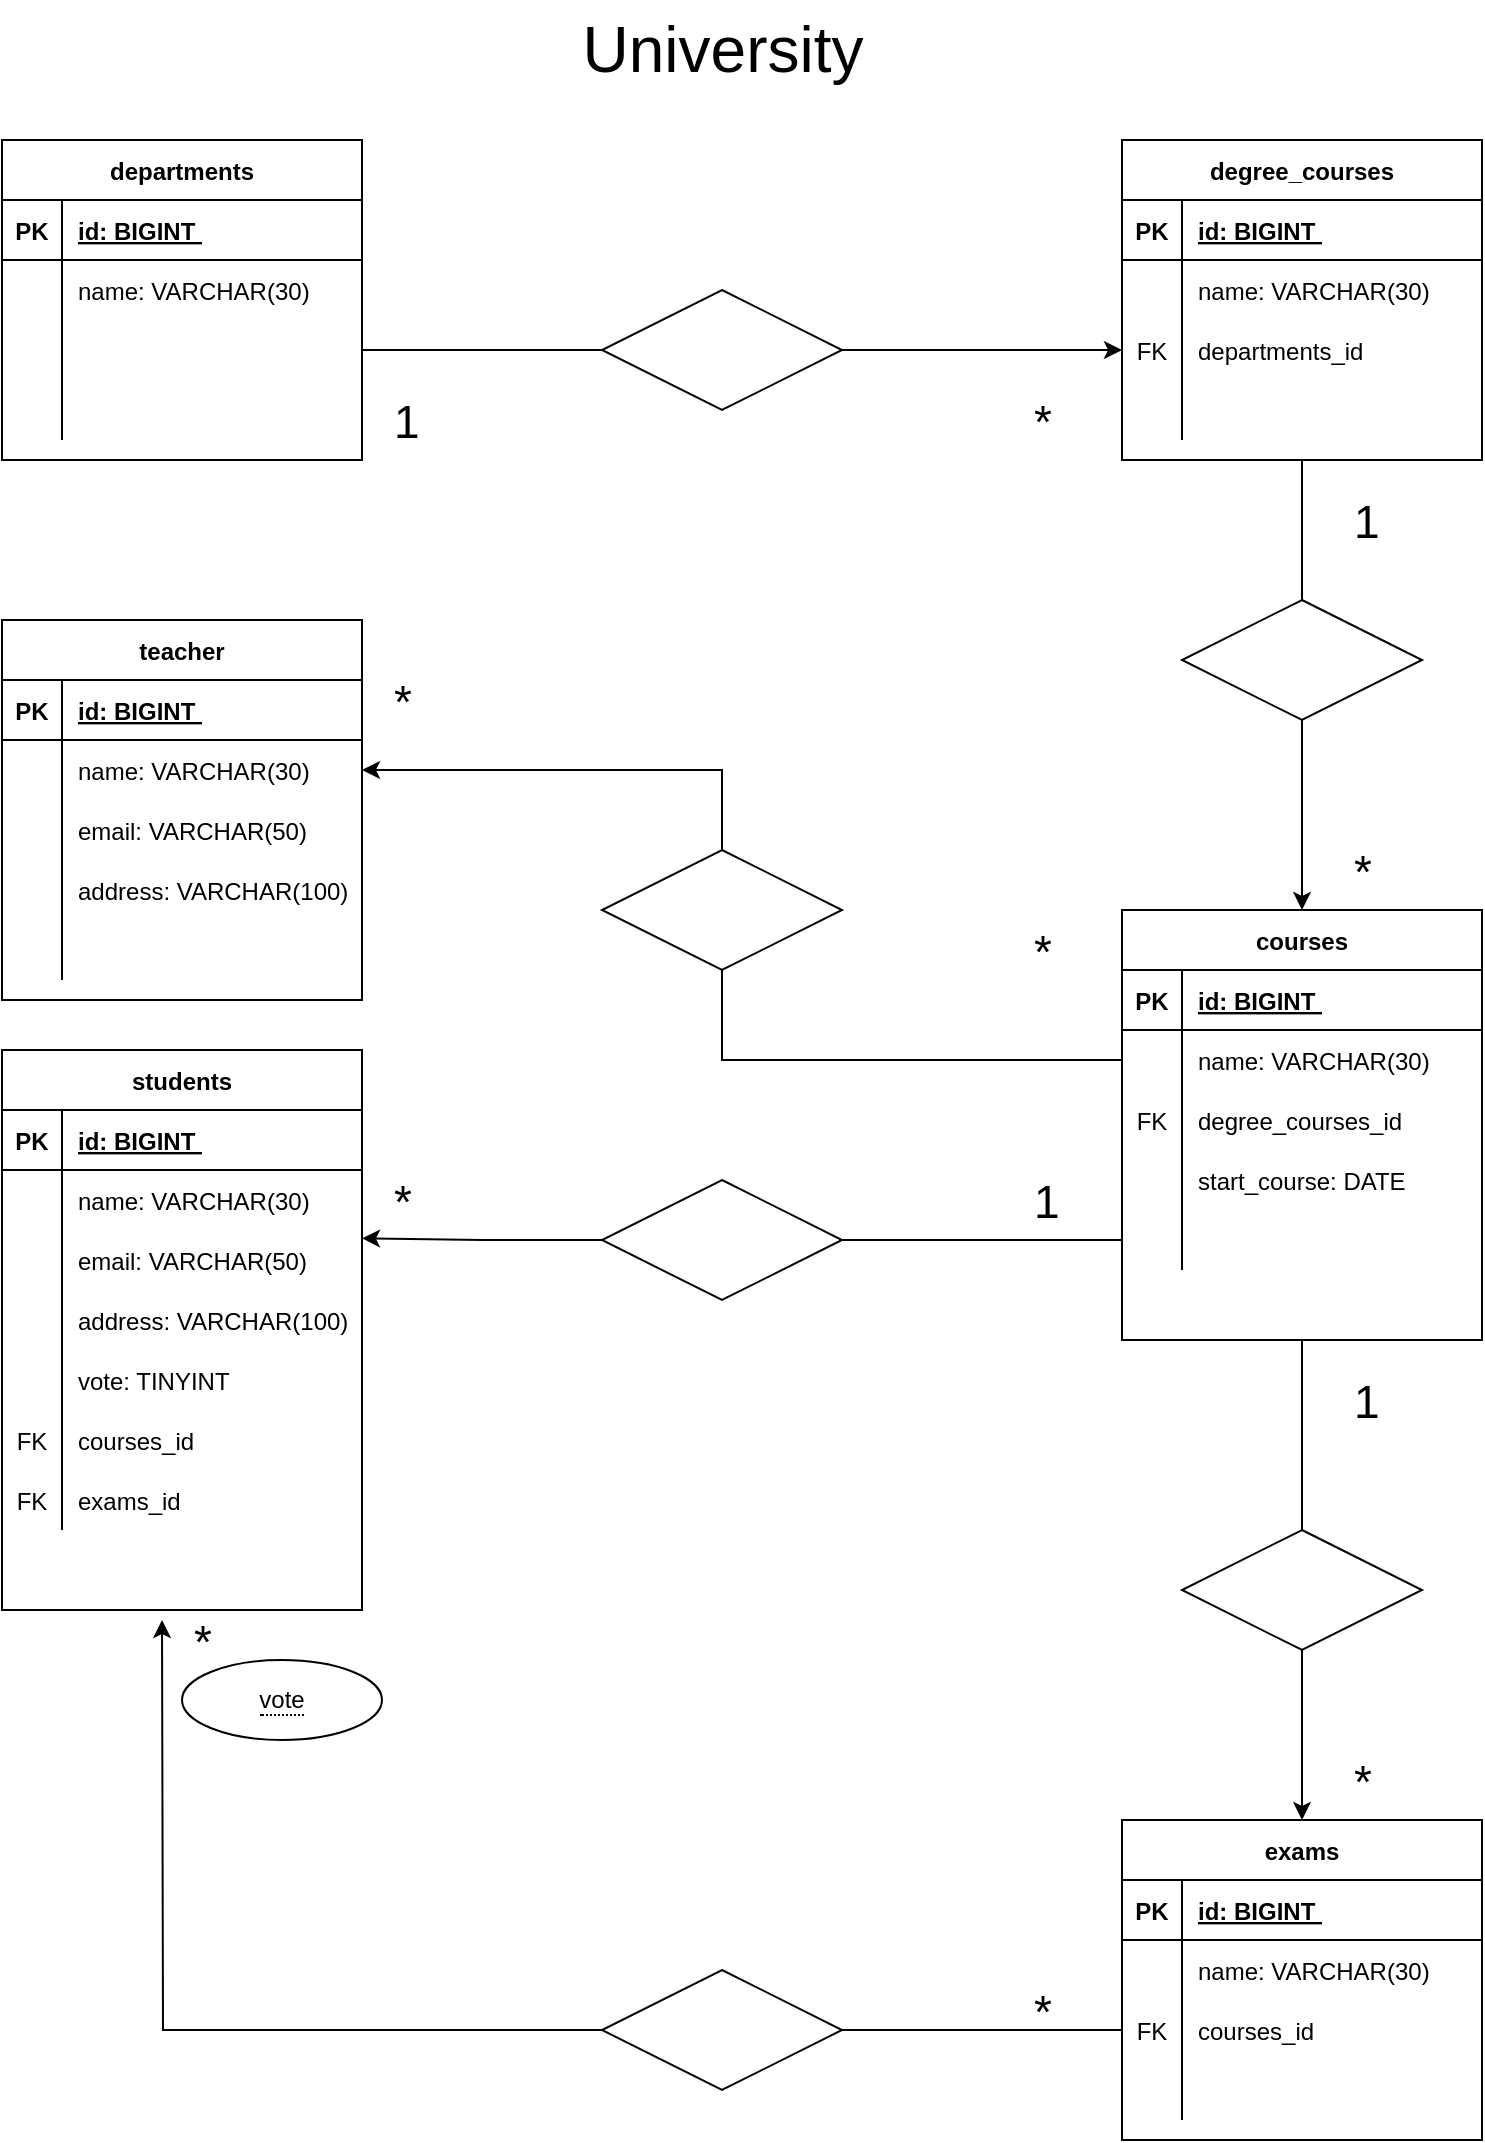 <mxfile version="20.2.2" type="device"><diagram id="1UYdMSB2_Bf4Ky9fOzl3" name="Pagina-1"><mxGraphModel dx="1038" dy="600" grid="1" gridSize="10" guides="1" tooltips="1" connect="1" arrows="1" fold="1" page="1" pageScale="1" pageWidth="827" pageHeight="1169" math="0" shadow="0"><root><mxCell id="0"/><mxCell id="1" parent="0"/><mxCell id="2QrapWm2eHCuouzo3zGt-1" value="departments" style="shape=table;startSize=30;container=1;collapsible=1;childLayout=tableLayout;fixedRows=1;rowLines=0;fontStyle=1;align=center;resizeLast=1;" vertex="1" parent="1"><mxGeometry x="44" y="100" width="180" height="160" as="geometry"/></mxCell><mxCell id="2QrapWm2eHCuouzo3zGt-2" value="" style="shape=tableRow;horizontal=0;startSize=0;swimlaneHead=0;swimlaneBody=0;fillColor=none;collapsible=0;dropTarget=0;points=[[0,0.5],[1,0.5]];portConstraint=eastwest;top=0;left=0;right=0;bottom=1;" vertex="1" parent="2QrapWm2eHCuouzo3zGt-1"><mxGeometry y="30" width="180" height="30" as="geometry"/></mxCell><mxCell id="2QrapWm2eHCuouzo3zGt-3" value="PK" style="shape=partialRectangle;connectable=0;fillColor=none;top=0;left=0;bottom=0;right=0;fontStyle=1;overflow=hidden;" vertex="1" parent="2QrapWm2eHCuouzo3zGt-2"><mxGeometry width="30" height="30" as="geometry"><mxRectangle width="30" height="30" as="alternateBounds"/></mxGeometry></mxCell><mxCell id="2QrapWm2eHCuouzo3zGt-4" value="id: BIGINT " style="shape=partialRectangle;connectable=0;fillColor=none;top=0;left=0;bottom=0;right=0;align=left;spacingLeft=6;fontStyle=5;overflow=hidden;" vertex="1" parent="2QrapWm2eHCuouzo3zGt-2"><mxGeometry x="30" width="150" height="30" as="geometry"><mxRectangle width="150" height="30" as="alternateBounds"/></mxGeometry></mxCell><mxCell id="2QrapWm2eHCuouzo3zGt-5" value="" style="shape=tableRow;horizontal=0;startSize=0;swimlaneHead=0;swimlaneBody=0;fillColor=none;collapsible=0;dropTarget=0;points=[[0,0.5],[1,0.5]];portConstraint=eastwest;top=0;left=0;right=0;bottom=0;" vertex="1" parent="2QrapWm2eHCuouzo3zGt-1"><mxGeometry y="60" width="180" height="30" as="geometry"/></mxCell><mxCell id="2QrapWm2eHCuouzo3zGt-6" value="" style="shape=partialRectangle;connectable=0;fillColor=none;top=0;left=0;bottom=0;right=0;editable=1;overflow=hidden;" vertex="1" parent="2QrapWm2eHCuouzo3zGt-5"><mxGeometry width="30" height="30" as="geometry"><mxRectangle width="30" height="30" as="alternateBounds"/></mxGeometry></mxCell><mxCell id="2QrapWm2eHCuouzo3zGt-7" value="name: VARCHAR(30)" style="shape=partialRectangle;connectable=0;fillColor=none;top=0;left=0;bottom=0;right=0;align=left;spacingLeft=6;overflow=hidden;" vertex="1" parent="2QrapWm2eHCuouzo3zGt-5"><mxGeometry x="30" width="150" height="30" as="geometry"><mxRectangle width="150" height="30" as="alternateBounds"/></mxGeometry></mxCell><mxCell id="2QrapWm2eHCuouzo3zGt-8" value="" style="shape=tableRow;horizontal=0;startSize=0;swimlaneHead=0;swimlaneBody=0;fillColor=none;collapsible=0;dropTarget=0;points=[[0,0.5],[1,0.5]];portConstraint=eastwest;top=0;left=0;right=0;bottom=0;" vertex="1" parent="2QrapWm2eHCuouzo3zGt-1"><mxGeometry y="90" width="180" height="30" as="geometry"/></mxCell><mxCell id="2QrapWm2eHCuouzo3zGt-9" value="" style="shape=partialRectangle;connectable=0;fillColor=none;top=0;left=0;bottom=0;right=0;editable=1;overflow=hidden;" vertex="1" parent="2QrapWm2eHCuouzo3zGt-8"><mxGeometry width="30" height="30" as="geometry"><mxRectangle width="30" height="30" as="alternateBounds"/></mxGeometry></mxCell><mxCell id="2QrapWm2eHCuouzo3zGt-10" value="" style="shape=partialRectangle;connectable=0;fillColor=none;top=0;left=0;bottom=0;right=0;align=left;spacingLeft=6;overflow=hidden;" vertex="1" parent="2QrapWm2eHCuouzo3zGt-8"><mxGeometry x="30" width="150" height="30" as="geometry"><mxRectangle width="150" height="30" as="alternateBounds"/></mxGeometry></mxCell><mxCell id="2QrapWm2eHCuouzo3zGt-11" value="" style="shape=tableRow;horizontal=0;startSize=0;swimlaneHead=0;swimlaneBody=0;fillColor=none;collapsible=0;dropTarget=0;points=[[0,0.5],[1,0.5]];portConstraint=eastwest;top=0;left=0;right=0;bottom=0;" vertex="1" parent="2QrapWm2eHCuouzo3zGt-1"><mxGeometry y="120" width="180" height="30" as="geometry"/></mxCell><mxCell id="2QrapWm2eHCuouzo3zGt-12" value="" style="shape=partialRectangle;connectable=0;fillColor=none;top=0;left=0;bottom=0;right=0;editable=1;overflow=hidden;" vertex="1" parent="2QrapWm2eHCuouzo3zGt-11"><mxGeometry width="30" height="30" as="geometry"><mxRectangle width="30" height="30" as="alternateBounds"/></mxGeometry></mxCell><mxCell id="2QrapWm2eHCuouzo3zGt-13" value="" style="shape=partialRectangle;connectable=0;fillColor=none;top=0;left=0;bottom=0;right=0;align=left;spacingLeft=6;overflow=hidden;" vertex="1" parent="2QrapWm2eHCuouzo3zGt-11"><mxGeometry x="30" width="150" height="30" as="geometry"><mxRectangle width="150" height="30" as="alternateBounds"/></mxGeometry></mxCell><mxCell id="2QrapWm2eHCuouzo3zGt-14" style="edgeStyle=orthogonalEdgeStyle;rounded=0;orthogonalLoop=1;jettySize=auto;html=1;startArrow=none;" edge="1" parent="1" source="2QrapWm2eHCuouzo3zGt-15"><mxGeometry relative="1" as="geometry"><mxPoint x="464" y="205" as="targetPoint"/><Array as="points"><mxPoint x="364" y="205"/><mxPoint x="364" y="205"/></Array></mxGeometry></mxCell><mxCell id="2QrapWm2eHCuouzo3zGt-16" value="degree_courses" style="shape=table;startSize=30;container=1;collapsible=1;childLayout=tableLayout;fixedRows=1;rowLines=0;fontStyle=1;align=center;resizeLast=1;" vertex="1" parent="1"><mxGeometry x="604" y="100" width="180" height="160" as="geometry"/></mxCell><mxCell id="2QrapWm2eHCuouzo3zGt-17" value="" style="shape=tableRow;horizontal=0;startSize=0;swimlaneHead=0;swimlaneBody=0;fillColor=none;collapsible=0;dropTarget=0;points=[[0,0.5],[1,0.5]];portConstraint=eastwest;top=0;left=0;right=0;bottom=1;" vertex="1" parent="2QrapWm2eHCuouzo3zGt-16"><mxGeometry y="30" width="180" height="30" as="geometry"/></mxCell><mxCell id="2QrapWm2eHCuouzo3zGt-18" value="PK" style="shape=partialRectangle;connectable=0;fillColor=none;top=0;left=0;bottom=0;right=0;fontStyle=1;overflow=hidden;" vertex="1" parent="2QrapWm2eHCuouzo3zGt-17"><mxGeometry width="30" height="30" as="geometry"><mxRectangle width="30" height="30" as="alternateBounds"/></mxGeometry></mxCell><mxCell id="2QrapWm2eHCuouzo3zGt-19" value="id: BIGINT " style="shape=partialRectangle;connectable=0;fillColor=none;top=0;left=0;bottom=0;right=0;align=left;spacingLeft=6;fontStyle=5;overflow=hidden;" vertex="1" parent="2QrapWm2eHCuouzo3zGt-17"><mxGeometry x="30" width="150" height="30" as="geometry"><mxRectangle width="150" height="30" as="alternateBounds"/></mxGeometry></mxCell><mxCell id="2QrapWm2eHCuouzo3zGt-20" value="" style="shape=tableRow;horizontal=0;startSize=0;swimlaneHead=0;swimlaneBody=0;fillColor=none;collapsible=0;dropTarget=0;points=[[0,0.5],[1,0.5]];portConstraint=eastwest;top=0;left=0;right=0;bottom=0;" vertex="1" parent="2QrapWm2eHCuouzo3zGt-16"><mxGeometry y="60" width="180" height="30" as="geometry"/></mxCell><mxCell id="2QrapWm2eHCuouzo3zGt-21" value="" style="shape=partialRectangle;connectable=0;fillColor=none;top=0;left=0;bottom=0;right=0;editable=1;overflow=hidden;" vertex="1" parent="2QrapWm2eHCuouzo3zGt-20"><mxGeometry width="30" height="30" as="geometry"><mxRectangle width="30" height="30" as="alternateBounds"/></mxGeometry></mxCell><mxCell id="2QrapWm2eHCuouzo3zGt-22" value="name: VARCHAR(30)" style="shape=partialRectangle;connectable=0;fillColor=none;top=0;left=0;bottom=0;right=0;align=left;spacingLeft=6;overflow=hidden;" vertex="1" parent="2QrapWm2eHCuouzo3zGt-20"><mxGeometry x="30" width="150" height="30" as="geometry"><mxRectangle width="150" height="30" as="alternateBounds"/></mxGeometry></mxCell><mxCell id="2QrapWm2eHCuouzo3zGt-23" value="" style="shape=tableRow;horizontal=0;startSize=0;swimlaneHead=0;swimlaneBody=0;fillColor=none;collapsible=0;dropTarget=0;points=[[0,0.5],[1,0.5]];portConstraint=eastwest;top=0;left=0;right=0;bottom=0;" vertex="1" parent="2QrapWm2eHCuouzo3zGt-16"><mxGeometry y="90" width="180" height="30" as="geometry"/></mxCell><mxCell id="2QrapWm2eHCuouzo3zGt-24" value="FK" style="shape=partialRectangle;connectable=0;fillColor=none;top=0;left=0;bottom=0;right=0;editable=1;overflow=hidden;" vertex="1" parent="2QrapWm2eHCuouzo3zGt-23"><mxGeometry width="30" height="30" as="geometry"><mxRectangle width="30" height="30" as="alternateBounds"/></mxGeometry></mxCell><mxCell id="2QrapWm2eHCuouzo3zGt-25" value="departments_id" style="shape=partialRectangle;connectable=0;fillColor=none;top=0;left=0;bottom=0;right=0;align=left;spacingLeft=6;overflow=hidden;" vertex="1" parent="2QrapWm2eHCuouzo3zGt-23"><mxGeometry x="30" width="150" height="30" as="geometry"><mxRectangle width="150" height="30" as="alternateBounds"/></mxGeometry></mxCell><mxCell id="2QrapWm2eHCuouzo3zGt-26" value="" style="shape=tableRow;horizontal=0;startSize=0;swimlaneHead=0;swimlaneBody=0;fillColor=none;collapsible=0;dropTarget=0;points=[[0,0.5],[1,0.5]];portConstraint=eastwest;top=0;left=0;right=0;bottom=0;" vertex="1" parent="2QrapWm2eHCuouzo3zGt-16"><mxGeometry y="120" width="180" height="30" as="geometry"/></mxCell><mxCell id="2QrapWm2eHCuouzo3zGt-27" value="" style="shape=partialRectangle;connectable=0;fillColor=none;top=0;left=0;bottom=0;right=0;editable=1;overflow=hidden;" vertex="1" parent="2QrapWm2eHCuouzo3zGt-26"><mxGeometry width="30" height="30" as="geometry"><mxRectangle width="30" height="30" as="alternateBounds"/></mxGeometry></mxCell><mxCell id="2QrapWm2eHCuouzo3zGt-28" value="" style="shape=partialRectangle;connectable=0;fillColor=none;top=0;left=0;bottom=0;right=0;align=left;spacingLeft=6;overflow=hidden;" vertex="1" parent="2QrapWm2eHCuouzo3zGt-26"><mxGeometry x="30" width="150" height="30" as="geometry"><mxRectangle width="150" height="30" as="alternateBounds"/></mxGeometry></mxCell><mxCell id="2QrapWm2eHCuouzo3zGt-106" style="edgeStyle=orthogonalEdgeStyle;rounded=0;orthogonalLoop=1;jettySize=auto;html=1;entryX=0.5;entryY=0;entryDx=0;entryDy=0;" edge="1" parent="1" source="2QrapWm2eHCuouzo3zGt-31" target="2QrapWm2eHCuouzo3zGt-36"><mxGeometry relative="1" as="geometry"/></mxCell><mxCell id="2QrapWm2eHCuouzo3zGt-31" value="" style="shape=rhombus;perimeter=rhombusPerimeter;whiteSpace=wrap;html=1;align=center;" vertex="1" parent="1"><mxGeometry x="634" y="330" width="120" height="60" as="geometry"/></mxCell><mxCell id="2QrapWm2eHCuouzo3zGt-33" value="" style="edgeStyle=orthogonalEdgeStyle;rounded=0;orthogonalLoop=1;jettySize=auto;html=1;endArrow=none;" edge="1" parent="1" source="2QrapWm2eHCuouzo3zGt-16" target="2QrapWm2eHCuouzo3zGt-31"><mxGeometry relative="1" as="geometry"><mxPoint x="554" y="470" as="targetPoint"/><mxPoint x="554" y="260" as="sourcePoint"/></mxGeometry></mxCell><mxCell id="2QrapWm2eHCuouzo3zGt-35" style="edgeStyle=orthogonalEdgeStyle;rounded=0;orthogonalLoop=1;jettySize=auto;html=1;entryX=0;entryY=0.5;entryDx=0;entryDy=0;" edge="1" parent="1" source="2QrapWm2eHCuouzo3zGt-15" target="2QrapWm2eHCuouzo3zGt-23"><mxGeometry relative="1" as="geometry"/></mxCell><mxCell id="2QrapWm2eHCuouzo3zGt-15" value="" style="shape=rhombus;perimeter=rhombusPerimeter;whiteSpace=wrap;html=1;align=center;" vertex="1" parent="1"><mxGeometry x="344" y="175" width="120" height="60" as="geometry"/></mxCell><mxCell id="2QrapWm2eHCuouzo3zGt-34" value="" style="edgeStyle=orthogonalEdgeStyle;rounded=0;orthogonalLoop=1;jettySize=auto;html=1;endArrow=none;" edge="1" parent="1" source="2QrapWm2eHCuouzo3zGt-8" target="2QrapWm2eHCuouzo3zGt-15"><mxGeometry relative="1" as="geometry"><mxPoint x="464" y="205" as="targetPoint"/><mxPoint x="224" y="205" as="sourcePoint"/><Array as="points"/></mxGeometry></mxCell><mxCell id="2QrapWm2eHCuouzo3zGt-36" value="courses" style="shape=table;startSize=30;container=1;collapsible=1;childLayout=tableLayout;fixedRows=1;rowLines=0;fontStyle=1;align=center;resizeLast=1;" vertex="1" parent="1"><mxGeometry x="604" y="485" width="180" height="215" as="geometry"/></mxCell><mxCell id="2QrapWm2eHCuouzo3zGt-37" value="" style="shape=tableRow;horizontal=0;startSize=0;swimlaneHead=0;swimlaneBody=0;fillColor=none;collapsible=0;dropTarget=0;points=[[0,0.5],[1,0.5]];portConstraint=eastwest;top=0;left=0;right=0;bottom=1;" vertex="1" parent="2QrapWm2eHCuouzo3zGt-36"><mxGeometry y="30" width="180" height="30" as="geometry"/></mxCell><mxCell id="2QrapWm2eHCuouzo3zGt-38" value="PK" style="shape=partialRectangle;connectable=0;fillColor=none;top=0;left=0;bottom=0;right=0;fontStyle=1;overflow=hidden;" vertex="1" parent="2QrapWm2eHCuouzo3zGt-37"><mxGeometry width="30" height="30" as="geometry"><mxRectangle width="30" height="30" as="alternateBounds"/></mxGeometry></mxCell><mxCell id="2QrapWm2eHCuouzo3zGt-39" value="id: BIGINT " style="shape=partialRectangle;connectable=0;fillColor=none;top=0;left=0;bottom=0;right=0;align=left;spacingLeft=6;fontStyle=5;overflow=hidden;" vertex="1" parent="2QrapWm2eHCuouzo3zGt-37"><mxGeometry x="30" width="150" height="30" as="geometry"><mxRectangle width="150" height="30" as="alternateBounds"/></mxGeometry></mxCell><mxCell id="2QrapWm2eHCuouzo3zGt-40" value="" style="shape=tableRow;horizontal=0;startSize=0;swimlaneHead=0;swimlaneBody=0;fillColor=none;collapsible=0;dropTarget=0;points=[[0,0.5],[1,0.5]];portConstraint=eastwest;top=0;left=0;right=0;bottom=0;" vertex="1" parent="2QrapWm2eHCuouzo3zGt-36"><mxGeometry y="60" width="180" height="30" as="geometry"/></mxCell><mxCell id="2QrapWm2eHCuouzo3zGt-41" value="" style="shape=partialRectangle;connectable=0;fillColor=none;top=0;left=0;bottom=0;right=0;editable=1;overflow=hidden;" vertex="1" parent="2QrapWm2eHCuouzo3zGt-40"><mxGeometry width="30" height="30" as="geometry"><mxRectangle width="30" height="30" as="alternateBounds"/></mxGeometry></mxCell><mxCell id="2QrapWm2eHCuouzo3zGt-42" value="name: VARCHAR(30)" style="shape=partialRectangle;connectable=0;fillColor=none;top=0;left=0;bottom=0;right=0;align=left;spacingLeft=6;overflow=hidden;" vertex="1" parent="2QrapWm2eHCuouzo3zGt-40"><mxGeometry x="30" width="150" height="30" as="geometry"><mxRectangle width="150" height="30" as="alternateBounds"/></mxGeometry></mxCell><mxCell id="2QrapWm2eHCuouzo3zGt-43" value="" style="shape=tableRow;horizontal=0;startSize=0;swimlaneHead=0;swimlaneBody=0;fillColor=none;collapsible=0;dropTarget=0;points=[[0,0.5],[1,0.5]];portConstraint=eastwest;top=0;left=0;right=0;bottom=0;" vertex="1" parent="2QrapWm2eHCuouzo3zGt-36"><mxGeometry y="90" width="180" height="30" as="geometry"/></mxCell><mxCell id="2QrapWm2eHCuouzo3zGt-44" value="FK" style="shape=partialRectangle;connectable=0;fillColor=none;top=0;left=0;bottom=0;right=0;editable=1;overflow=hidden;" vertex="1" parent="2QrapWm2eHCuouzo3zGt-43"><mxGeometry width="30" height="30" as="geometry"><mxRectangle width="30" height="30" as="alternateBounds"/></mxGeometry></mxCell><mxCell id="2QrapWm2eHCuouzo3zGt-45" value="degree_courses_id" style="shape=partialRectangle;connectable=0;fillColor=none;top=0;left=0;bottom=0;right=0;align=left;spacingLeft=6;overflow=hidden;" vertex="1" parent="2QrapWm2eHCuouzo3zGt-43"><mxGeometry x="30" width="150" height="30" as="geometry"><mxRectangle width="150" height="30" as="alternateBounds"/></mxGeometry></mxCell><mxCell id="2QrapWm2eHCuouzo3zGt-46" value="" style="shape=tableRow;horizontal=0;startSize=0;swimlaneHead=0;swimlaneBody=0;fillColor=none;collapsible=0;dropTarget=0;points=[[0,0.5],[1,0.5]];portConstraint=eastwest;top=0;left=0;right=0;bottom=0;" vertex="1" parent="2QrapWm2eHCuouzo3zGt-36"><mxGeometry y="120" width="180" height="30" as="geometry"/></mxCell><mxCell id="2QrapWm2eHCuouzo3zGt-47" value="" style="shape=partialRectangle;connectable=0;fillColor=none;top=0;left=0;bottom=0;right=0;editable=1;overflow=hidden;" vertex="1" parent="2QrapWm2eHCuouzo3zGt-46"><mxGeometry width="30" height="30" as="geometry"><mxRectangle width="30" height="30" as="alternateBounds"/></mxGeometry></mxCell><mxCell id="2QrapWm2eHCuouzo3zGt-48" value="start_course: DATE" style="shape=partialRectangle;connectable=0;fillColor=none;top=0;left=0;bottom=0;right=0;align=left;spacingLeft=6;overflow=hidden;" vertex="1" parent="2QrapWm2eHCuouzo3zGt-46"><mxGeometry x="30" width="150" height="30" as="geometry"><mxRectangle width="150" height="30" as="alternateBounds"/></mxGeometry></mxCell><mxCell id="2QrapWm2eHCuouzo3zGt-132" value="" style="shape=tableRow;horizontal=0;startSize=0;swimlaneHead=0;swimlaneBody=0;fillColor=none;collapsible=0;dropTarget=0;points=[[0,0.5],[1,0.5]];portConstraint=eastwest;top=0;left=0;right=0;bottom=0;fontSize=32;" vertex="1" parent="2QrapWm2eHCuouzo3zGt-36"><mxGeometry y="150" width="180" height="30" as="geometry"/></mxCell><mxCell id="2QrapWm2eHCuouzo3zGt-133" value="" style="shape=partialRectangle;connectable=0;fillColor=none;top=0;left=0;bottom=0;right=0;editable=1;overflow=hidden;fontSize=32;" vertex="1" parent="2QrapWm2eHCuouzo3zGt-132"><mxGeometry width="30" height="30" as="geometry"><mxRectangle width="30" height="30" as="alternateBounds"/></mxGeometry></mxCell><mxCell id="2QrapWm2eHCuouzo3zGt-134" value="" style="shape=partialRectangle;connectable=0;fillColor=none;top=0;left=0;bottom=0;right=0;align=left;spacingLeft=6;overflow=hidden;fontSize=12;" vertex="1" parent="2QrapWm2eHCuouzo3zGt-132"><mxGeometry x="30" width="150" height="30" as="geometry"><mxRectangle width="150" height="30" as="alternateBounds"/></mxGeometry></mxCell><mxCell id="2QrapWm2eHCuouzo3zGt-49" value="students" style="shape=table;startSize=30;container=1;collapsible=1;childLayout=tableLayout;fixedRows=1;rowLines=0;fontStyle=1;align=center;resizeLast=1;" vertex="1" parent="1"><mxGeometry x="44" y="555" width="180" height="280" as="geometry"/></mxCell><mxCell id="2QrapWm2eHCuouzo3zGt-50" value="" style="shape=tableRow;horizontal=0;startSize=0;swimlaneHead=0;swimlaneBody=0;fillColor=none;collapsible=0;dropTarget=0;points=[[0,0.5],[1,0.5]];portConstraint=eastwest;top=0;left=0;right=0;bottom=1;" vertex="1" parent="2QrapWm2eHCuouzo3zGt-49"><mxGeometry y="30" width="180" height="30" as="geometry"/></mxCell><mxCell id="2QrapWm2eHCuouzo3zGt-51" value="PK" style="shape=partialRectangle;connectable=0;fillColor=none;top=0;left=0;bottom=0;right=0;fontStyle=1;overflow=hidden;" vertex="1" parent="2QrapWm2eHCuouzo3zGt-50"><mxGeometry width="30" height="30" as="geometry"><mxRectangle width="30" height="30" as="alternateBounds"/></mxGeometry></mxCell><mxCell id="2QrapWm2eHCuouzo3zGt-52" value="id: BIGINT " style="shape=partialRectangle;connectable=0;fillColor=none;top=0;left=0;bottom=0;right=0;align=left;spacingLeft=6;fontStyle=5;overflow=hidden;" vertex="1" parent="2QrapWm2eHCuouzo3zGt-50"><mxGeometry x="30" width="150" height="30" as="geometry"><mxRectangle width="150" height="30" as="alternateBounds"/></mxGeometry></mxCell><mxCell id="2QrapWm2eHCuouzo3zGt-53" value="" style="shape=tableRow;horizontal=0;startSize=0;swimlaneHead=0;swimlaneBody=0;fillColor=none;collapsible=0;dropTarget=0;points=[[0,0.5],[1,0.5]];portConstraint=eastwest;top=0;left=0;right=0;bottom=0;" vertex="1" parent="2QrapWm2eHCuouzo3zGt-49"><mxGeometry y="60" width="180" height="30" as="geometry"/></mxCell><mxCell id="2QrapWm2eHCuouzo3zGt-54" value="" style="shape=partialRectangle;connectable=0;fillColor=none;top=0;left=0;bottom=0;right=0;editable=1;overflow=hidden;" vertex="1" parent="2QrapWm2eHCuouzo3zGt-53"><mxGeometry width="30" height="30" as="geometry"><mxRectangle width="30" height="30" as="alternateBounds"/></mxGeometry></mxCell><mxCell id="2QrapWm2eHCuouzo3zGt-55" value="name: VARCHAR(30)" style="shape=partialRectangle;connectable=0;fillColor=none;top=0;left=0;bottom=0;right=0;align=left;spacingLeft=6;overflow=hidden;" vertex="1" parent="2QrapWm2eHCuouzo3zGt-53"><mxGeometry x="30" width="150" height="30" as="geometry"><mxRectangle width="150" height="30" as="alternateBounds"/></mxGeometry></mxCell><mxCell id="2QrapWm2eHCuouzo3zGt-56" value="" style="shape=tableRow;horizontal=0;startSize=0;swimlaneHead=0;swimlaneBody=0;fillColor=none;collapsible=0;dropTarget=0;points=[[0,0.5],[1,0.5]];portConstraint=eastwest;top=0;left=0;right=0;bottom=0;" vertex="1" parent="2QrapWm2eHCuouzo3zGt-49"><mxGeometry y="90" width="180" height="30" as="geometry"/></mxCell><mxCell id="2QrapWm2eHCuouzo3zGt-57" value="" style="shape=partialRectangle;connectable=0;fillColor=none;top=0;left=0;bottom=0;right=0;editable=1;overflow=hidden;" vertex="1" parent="2QrapWm2eHCuouzo3zGt-56"><mxGeometry width="30" height="30" as="geometry"><mxRectangle width="30" height="30" as="alternateBounds"/></mxGeometry></mxCell><mxCell id="2QrapWm2eHCuouzo3zGt-58" value="email: VARCHAR(50)" style="shape=partialRectangle;connectable=0;fillColor=none;top=0;left=0;bottom=0;right=0;align=left;spacingLeft=6;overflow=hidden;" vertex="1" parent="2QrapWm2eHCuouzo3zGt-56"><mxGeometry x="30" width="150" height="30" as="geometry"><mxRectangle width="150" height="30" as="alternateBounds"/></mxGeometry></mxCell><mxCell id="2QrapWm2eHCuouzo3zGt-59" value="" style="shape=tableRow;horizontal=0;startSize=0;swimlaneHead=0;swimlaneBody=0;fillColor=none;collapsible=0;dropTarget=0;points=[[0,0.5],[1,0.5]];portConstraint=eastwest;top=0;left=0;right=0;bottom=0;" vertex="1" parent="2QrapWm2eHCuouzo3zGt-49"><mxGeometry y="120" width="180" height="30" as="geometry"/></mxCell><mxCell id="2QrapWm2eHCuouzo3zGt-60" value="" style="shape=partialRectangle;connectable=0;fillColor=none;top=0;left=0;bottom=0;right=0;editable=1;overflow=hidden;" vertex="1" parent="2QrapWm2eHCuouzo3zGt-59"><mxGeometry width="30" height="30" as="geometry"><mxRectangle width="30" height="30" as="alternateBounds"/></mxGeometry></mxCell><mxCell id="2QrapWm2eHCuouzo3zGt-61" value="address: VARCHAR(100)" style="shape=partialRectangle;connectable=0;fillColor=none;top=0;left=0;bottom=0;right=0;align=left;spacingLeft=6;overflow=hidden;" vertex="1" parent="2QrapWm2eHCuouzo3zGt-59"><mxGeometry x="30" width="150" height="30" as="geometry"><mxRectangle width="150" height="30" as="alternateBounds"/></mxGeometry></mxCell><mxCell id="2QrapWm2eHCuouzo3zGt-94" value="" style="shape=tableRow;horizontal=0;startSize=0;swimlaneHead=0;swimlaneBody=0;fillColor=none;collapsible=0;dropTarget=0;points=[[0,0.5],[1,0.5]];portConstraint=eastwest;top=0;left=0;right=0;bottom=0;" vertex="1" parent="2QrapWm2eHCuouzo3zGt-49"><mxGeometry y="150" width="180" height="30" as="geometry"/></mxCell><mxCell id="2QrapWm2eHCuouzo3zGt-95" value="" style="shape=partialRectangle;connectable=0;fillColor=none;top=0;left=0;bottom=0;right=0;editable=1;overflow=hidden;" vertex="1" parent="2QrapWm2eHCuouzo3zGt-94"><mxGeometry width="30" height="30" as="geometry"><mxRectangle width="30" height="30" as="alternateBounds"/></mxGeometry></mxCell><mxCell id="2QrapWm2eHCuouzo3zGt-96" value="vote: TINYINT" style="shape=partialRectangle;connectable=0;fillColor=none;top=0;left=0;bottom=0;right=0;align=left;spacingLeft=6;overflow=hidden;" vertex="1" parent="2QrapWm2eHCuouzo3zGt-94"><mxGeometry x="30" width="150" height="30" as="geometry"><mxRectangle width="150" height="30" as="alternateBounds"/></mxGeometry></mxCell><mxCell id="2QrapWm2eHCuouzo3zGt-153" value="" style="shape=tableRow;horizontal=0;startSize=0;swimlaneHead=0;swimlaneBody=0;fillColor=none;collapsible=0;dropTarget=0;points=[[0,0.5],[1,0.5]];portConstraint=eastwest;top=0;left=0;right=0;bottom=0;fontSize=12;" vertex="1" parent="2QrapWm2eHCuouzo3zGt-49"><mxGeometry y="180" width="180" height="30" as="geometry"/></mxCell><mxCell id="2QrapWm2eHCuouzo3zGt-154" value="FK" style="shape=partialRectangle;connectable=0;fillColor=none;top=0;left=0;bottom=0;right=0;editable=1;overflow=hidden;fontSize=12;" vertex="1" parent="2QrapWm2eHCuouzo3zGt-153"><mxGeometry width="30" height="30" as="geometry"><mxRectangle width="30" height="30" as="alternateBounds"/></mxGeometry></mxCell><mxCell id="2QrapWm2eHCuouzo3zGt-155" value="courses_id" style="shape=partialRectangle;connectable=0;fillColor=none;top=0;left=0;bottom=0;right=0;align=left;spacingLeft=6;overflow=hidden;fontSize=12;" vertex="1" parent="2QrapWm2eHCuouzo3zGt-153"><mxGeometry x="30" width="150" height="30" as="geometry"><mxRectangle width="150" height="30" as="alternateBounds"/></mxGeometry></mxCell><mxCell id="2QrapWm2eHCuouzo3zGt-156" value="" style="shape=tableRow;horizontal=0;startSize=0;swimlaneHead=0;swimlaneBody=0;fillColor=none;collapsible=0;dropTarget=0;points=[[0,0.5],[1,0.5]];portConstraint=eastwest;top=0;left=0;right=0;bottom=0;fontSize=12;" vertex="1" parent="2QrapWm2eHCuouzo3zGt-49"><mxGeometry y="210" width="180" height="30" as="geometry"/></mxCell><mxCell id="2QrapWm2eHCuouzo3zGt-157" value="FK" style="shape=partialRectangle;connectable=0;fillColor=none;top=0;left=0;bottom=0;right=0;editable=1;overflow=hidden;fontSize=12;" vertex="1" parent="2QrapWm2eHCuouzo3zGt-156"><mxGeometry width="30" height="30" as="geometry"><mxRectangle width="30" height="30" as="alternateBounds"/></mxGeometry></mxCell><mxCell id="2QrapWm2eHCuouzo3zGt-158" value="exams_id" style="shape=partialRectangle;connectable=0;fillColor=none;top=0;left=0;bottom=0;right=0;align=left;spacingLeft=6;overflow=hidden;fontSize=12;" vertex="1" parent="2QrapWm2eHCuouzo3zGt-156"><mxGeometry x="30" width="150" height="30" as="geometry"><mxRectangle width="150" height="30" as="alternateBounds"/></mxGeometry></mxCell><mxCell id="2QrapWm2eHCuouzo3zGt-62" value="teacher" style="shape=table;startSize=30;container=1;collapsible=1;childLayout=tableLayout;fixedRows=1;rowLines=0;fontStyle=1;align=center;resizeLast=1;" vertex="1" parent="1"><mxGeometry x="44" y="340" width="180" height="190" as="geometry"/></mxCell><mxCell id="2QrapWm2eHCuouzo3zGt-63" value="" style="shape=tableRow;horizontal=0;startSize=0;swimlaneHead=0;swimlaneBody=0;fillColor=none;collapsible=0;dropTarget=0;points=[[0,0.5],[1,0.5]];portConstraint=eastwest;top=0;left=0;right=0;bottom=1;" vertex="1" parent="2QrapWm2eHCuouzo3zGt-62"><mxGeometry y="30" width="180" height="30" as="geometry"/></mxCell><mxCell id="2QrapWm2eHCuouzo3zGt-64" value="PK" style="shape=partialRectangle;connectable=0;fillColor=none;top=0;left=0;bottom=0;right=0;fontStyle=1;overflow=hidden;" vertex="1" parent="2QrapWm2eHCuouzo3zGt-63"><mxGeometry width="30" height="30" as="geometry"><mxRectangle width="30" height="30" as="alternateBounds"/></mxGeometry></mxCell><mxCell id="2QrapWm2eHCuouzo3zGt-65" value="id: BIGINT " style="shape=partialRectangle;connectable=0;fillColor=none;top=0;left=0;bottom=0;right=0;align=left;spacingLeft=6;fontStyle=5;overflow=hidden;" vertex="1" parent="2QrapWm2eHCuouzo3zGt-63"><mxGeometry x="30" width="150" height="30" as="geometry"><mxRectangle width="150" height="30" as="alternateBounds"/></mxGeometry></mxCell><mxCell id="2QrapWm2eHCuouzo3zGt-66" value="" style="shape=tableRow;horizontal=0;startSize=0;swimlaneHead=0;swimlaneBody=0;fillColor=none;collapsible=0;dropTarget=0;points=[[0,0.5],[1,0.5]];portConstraint=eastwest;top=0;left=0;right=0;bottom=0;" vertex="1" parent="2QrapWm2eHCuouzo3zGt-62"><mxGeometry y="60" width="180" height="30" as="geometry"/></mxCell><mxCell id="2QrapWm2eHCuouzo3zGt-67" value="" style="shape=partialRectangle;connectable=0;fillColor=none;top=0;left=0;bottom=0;right=0;editable=1;overflow=hidden;" vertex="1" parent="2QrapWm2eHCuouzo3zGt-66"><mxGeometry width="30" height="30" as="geometry"><mxRectangle width="30" height="30" as="alternateBounds"/></mxGeometry></mxCell><mxCell id="2QrapWm2eHCuouzo3zGt-68" value="name: VARCHAR(30)" style="shape=partialRectangle;connectable=0;fillColor=none;top=0;left=0;bottom=0;right=0;align=left;spacingLeft=6;overflow=hidden;" vertex="1" parent="2QrapWm2eHCuouzo3zGt-66"><mxGeometry x="30" width="150" height="30" as="geometry"><mxRectangle width="150" height="30" as="alternateBounds"/></mxGeometry></mxCell><mxCell id="2QrapWm2eHCuouzo3zGt-69" value="" style="shape=tableRow;horizontal=0;startSize=0;swimlaneHead=0;swimlaneBody=0;fillColor=none;collapsible=0;dropTarget=0;points=[[0,0.5],[1,0.5]];portConstraint=eastwest;top=0;left=0;right=0;bottom=0;" vertex="1" parent="2QrapWm2eHCuouzo3zGt-62"><mxGeometry y="90" width="180" height="30" as="geometry"/></mxCell><mxCell id="2QrapWm2eHCuouzo3zGt-70" value="" style="shape=partialRectangle;connectable=0;fillColor=none;top=0;left=0;bottom=0;right=0;editable=1;overflow=hidden;" vertex="1" parent="2QrapWm2eHCuouzo3zGt-69"><mxGeometry width="30" height="30" as="geometry"><mxRectangle width="30" height="30" as="alternateBounds"/></mxGeometry></mxCell><mxCell id="2QrapWm2eHCuouzo3zGt-71" value="email: VARCHAR(50)" style="shape=partialRectangle;connectable=0;fillColor=none;top=0;left=0;bottom=0;right=0;align=left;spacingLeft=6;overflow=hidden;" vertex="1" parent="2QrapWm2eHCuouzo3zGt-69"><mxGeometry x="30" width="150" height="30" as="geometry"><mxRectangle width="150" height="30" as="alternateBounds"/></mxGeometry></mxCell><mxCell id="2QrapWm2eHCuouzo3zGt-72" value="" style="shape=tableRow;horizontal=0;startSize=0;swimlaneHead=0;swimlaneBody=0;fillColor=none;collapsible=0;dropTarget=0;points=[[0,0.5],[1,0.5]];portConstraint=eastwest;top=0;left=0;right=0;bottom=0;" vertex="1" parent="2QrapWm2eHCuouzo3zGt-62"><mxGeometry y="120" width="180" height="30" as="geometry"/></mxCell><mxCell id="2QrapWm2eHCuouzo3zGt-73" value="" style="shape=partialRectangle;connectable=0;fillColor=none;top=0;left=0;bottom=0;right=0;editable=1;overflow=hidden;" vertex="1" parent="2QrapWm2eHCuouzo3zGt-72"><mxGeometry width="30" height="30" as="geometry"><mxRectangle width="30" height="30" as="alternateBounds"/></mxGeometry></mxCell><mxCell id="2QrapWm2eHCuouzo3zGt-74" value="address: VARCHAR(100)" style="shape=partialRectangle;connectable=0;fillColor=none;top=0;left=0;bottom=0;right=0;align=left;spacingLeft=6;overflow=hidden;" vertex="1" parent="2QrapWm2eHCuouzo3zGt-72"><mxGeometry x="30" width="150" height="30" as="geometry"><mxRectangle width="150" height="30" as="alternateBounds"/></mxGeometry></mxCell><mxCell id="2QrapWm2eHCuouzo3zGt-160" value="" style="shape=tableRow;horizontal=0;startSize=0;swimlaneHead=0;swimlaneBody=0;fillColor=none;collapsible=0;dropTarget=0;points=[[0,0.5],[1,0.5]];portConstraint=eastwest;top=0;left=0;right=0;bottom=0;fontSize=12;" vertex="1" parent="2QrapWm2eHCuouzo3zGt-62"><mxGeometry y="150" width="180" height="30" as="geometry"/></mxCell><mxCell id="2QrapWm2eHCuouzo3zGt-161" value="" style="shape=partialRectangle;connectable=0;fillColor=none;top=0;left=0;bottom=0;right=0;editable=1;overflow=hidden;fontSize=12;" vertex="1" parent="2QrapWm2eHCuouzo3zGt-160"><mxGeometry width="30" height="30" as="geometry"><mxRectangle width="30" height="30" as="alternateBounds"/></mxGeometry></mxCell><mxCell id="2QrapWm2eHCuouzo3zGt-162" value="" style="shape=partialRectangle;connectable=0;fillColor=none;top=0;left=0;bottom=0;right=0;align=left;spacingLeft=6;overflow=hidden;fontSize=12;" vertex="1" parent="2QrapWm2eHCuouzo3zGt-160"><mxGeometry x="30" width="150" height="30" as="geometry"><mxRectangle width="150" height="30" as="alternateBounds"/></mxGeometry></mxCell><mxCell id="2QrapWm2eHCuouzo3zGt-75" value="exams" style="shape=table;startSize=30;container=1;collapsible=1;childLayout=tableLayout;fixedRows=1;rowLines=0;fontStyle=1;align=center;resizeLast=1;" vertex="1" parent="1"><mxGeometry x="604" y="940" width="180" height="160" as="geometry"/></mxCell><mxCell id="2QrapWm2eHCuouzo3zGt-76" value="" style="shape=tableRow;horizontal=0;startSize=0;swimlaneHead=0;swimlaneBody=0;fillColor=none;collapsible=0;dropTarget=0;points=[[0,0.5],[1,0.5]];portConstraint=eastwest;top=0;left=0;right=0;bottom=1;" vertex="1" parent="2QrapWm2eHCuouzo3zGt-75"><mxGeometry y="30" width="180" height="30" as="geometry"/></mxCell><mxCell id="2QrapWm2eHCuouzo3zGt-77" value="PK" style="shape=partialRectangle;connectable=0;fillColor=none;top=0;left=0;bottom=0;right=0;fontStyle=1;overflow=hidden;" vertex="1" parent="2QrapWm2eHCuouzo3zGt-76"><mxGeometry width="30" height="30" as="geometry"><mxRectangle width="30" height="30" as="alternateBounds"/></mxGeometry></mxCell><mxCell id="2QrapWm2eHCuouzo3zGt-78" value="id: BIGINT " style="shape=partialRectangle;connectable=0;fillColor=none;top=0;left=0;bottom=0;right=0;align=left;spacingLeft=6;fontStyle=5;overflow=hidden;" vertex="1" parent="2QrapWm2eHCuouzo3zGt-76"><mxGeometry x="30" width="150" height="30" as="geometry"><mxRectangle width="150" height="30" as="alternateBounds"/></mxGeometry></mxCell><mxCell id="2QrapWm2eHCuouzo3zGt-79" value="" style="shape=tableRow;horizontal=0;startSize=0;swimlaneHead=0;swimlaneBody=0;fillColor=none;collapsible=0;dropTarget=0;points=[[0,0.5],[1,0.5]];portConstraint=eastwest;top=0;left=0;right=0;bottom=0;" vertex="1" parent="2QrapWm2eHCuouzo3zGt-75"><mxGeometry y="60" width="180" height="30" as="geometry"/></mxCell><mxCell id="2QrapWm2eHCuouzo3zGt-80" value="" style="shape=partialRectangle;connectable=0;fillColor=none;top=0;left=0;bottom=0;right=0;editable=1;overflow=hidden;" vertex="1" parent="2QrapWm2eHCuouzo3zGt-79"><mxGeometry width="30" height="30" as="geometry"><mxRectangle width="30" height="30" as="alternateBounds"/></mxGeometry></mxCell><mxCell id="2QrapWm2eHCuouzo3zGt-81" value="name: VARCHAR(30)" style="shape=partialRectangle;connectable=0;fillColor=none;top=0;left=0;bottom=0;right=0;align=left;spacingLeft=6;overflow=hidden;" vertex="1" parent="2QrapWm2eHCuouzo3zGt-79"><mxGeometry x="30" width="150" height="30" as="geometry"><mxRectangle width="150" height="30" as="alternateBounds"/></mxGeometry></mxCell><mxCell id="2QrapWm2eHCuouzo3zGt-82" value="" style="shape=tableRow;horizontal=0;startSize=0;swimlaneHead=0;swimlaneBody=0;fillColor=none;collapsible=0;dropTarget=0;points=[[0,0.5],[1,0.5]];portConstraint=eastwest;top=0;left=0;right=0;bottom=0;" vertex="1" parent="2QrapWm2eHCuouzo3zGt-75"><mxGeometry y="90" width="180" height="30" as="geometry"/></mxCell><mxCell id="2QrapWm2eHCuouzo3zGt-83" value="FK" style="shape=partialRectangle;connectable=0;fillColor=none;top=0;left=0;bottom=0;right=0;editable=1;overflow=hidden;" vertex="1" parent="2QrapWm2eHCuouzo3zGt-82"><mxGeometry width="30" height="30" as="geometry"><mxRectangle width="30" height="30" as="alternateBounds"/></mxGeometry></mxCell><mxCell id="2QrapWm2eHCuouzo3zGt-84" value="courses_id" style="shape=partialRectangle;connectable=0;fillColor=none;top=0;left=0;bottom=0;right=0;align=left;spacingLeft=6;overflow=hidden;" vertex="1" parent="2QrapWm2eHCuouzo3zGt-82"><mxGeometry x="30" width="150" height="30" as="geometry"><mxRectangle width="150" height="30" as="alternateBounds"/></mxGeometry></mxCell><mxCell id="2QrapWm2eHCuouzo3zGt-85" value="" style="shape=tableRow;horizontal=0;startSize=0;swimlaneHead=0;swimlaneBody=0;fillColor=none;collapsible=0;dropTarget=0;points=[[0,0.5],[1,0.5]];portConstraint=eastwest;top=0;left=0;right=0;bottom=0;" vertex="1" parent="2QrapWm2eHCuouzo3zGt-75"><mxGeometry y="120" width="180" height="30" as="geometry"/></mxCell><mxCell id="2QrapWm2eHCuouzo3zGt-86" value="" style="shape=partialRectangle;connectable=0;fillColor=none;top=0;left=0;bottom=0;right=0;editable=1;overflow=hidden;" vertex="1" parent="2QrapWm2eHCuouzo3zGt-85"><mxGeometry width="30" height="30" as="geometry"><mxRectangle width="30" height="30" as="alternateBounds"/></mxGeometry></mxCell><mxCell id="2QrapWm2eHCuouzo3zGt-87" value="" style="shape=partialRectangle;connectable=0;fillColor=none;top=0;left=0;bottom=0;right=0;align=left;spacingLeft=6;overflow=hidden;" vertex="1" parent="2QrapWm2eHCuouzo3zGt-85"><mxGeometry x="30" width="150" height="30" as="geometry"><mxRectangle width="150" height="30" as="alternateBounds"/></mxGeometry></mxCell><mxCell id="2QrapWm2eHCuouzo3zGt-108" style="edgeStyle=orthogonalEdgeStyle;rounded=0;orthogonalLoop=1;jettySize=auto;html=1;entryX=0.5;entryY=0;entryDx=0;entryDy=0;" edge="1" parent="1" source="2QrapWm2eHCuouzo3zGt-88" target="2QrapWm2eHCuouzo3zGt-75"><mxGeometry relative="1" as="geometry"/></mxCell><mxCell id="2QrapWm2eHCuouzo3zGt-88" value="" style="shape=rhombus;perimeter=rhombusPerimeter;whiteSpace=wrap;html=1;align=center;" vertex="1" parent="1"><mxGeometry x="634" y="795" width="120" height="60" as="geometry"/></mxCell><mxCell id="2QrapWm2eHCuouzo3zGt-91" value="" style="edgeStyle=orthogonalEdgeStyle;rounded=0;orthogonalLoop=1;jettySize=auto;html=1;endArrow=none;" edge="1" parent="1" source="2QrapWm2eHCuouzo3zGt-36" target="2QrapWm2eHCuouzo3zGt-88"><mxGeometry relative="1" as="geometry"><mxPoint x="684" y="645" as="sourcePoint"/><mxPoint x="684" y="720" as="targetPoint"/><Array as="points"/></mxGeometry></mxCell><mxCell id="2QrapWm2eHCuouzo3zGt-115" value="*" style="text;strokeColor=none;fillColor=none;spacingLeft=4;spacingRight=4;overflow=hidden;rotatable=0;points=[[0,0.5],[1,0.5]];portConstraint=eastwest;fontSize=23;" vertex="1" parent="1"><mxGeometry x="554" y="220" width="40" height="30" as="geometry"/></mxCell><mxCell id="2QrapWm2eHCuouzo3zGt-116" value="1" style="text;strokeColor=none;fillColor=none;spacingLeft=4;spacingRight=4;overflow=hidden;rotatable=0;points=[[0,0.5],[1,0.5]];portConstraint=eastwest;fontSize=23;" vertex="1" parent="1"><mxGeometry x="234" y="220" width="40" height="30" as="geometry"/></mxCell><mxCell id="2QrapWm2eHCuouzo3zGt-117" value="1" style="text;strokeColor=none;fillColor=none;spacingLeft=4;spacingRight=4;overflow=hidden;rotatable=0;points=[[0,0.5],[1,0.5]];portConstraint=eastwest;fontSize=23;" vertex="1" parent="1"><mxGeometry x="714" y="270" width="40" height="30" as="geometry"/></mxCell><mxCell id="2QrapWm2eHCuouzo3zGt-118" value="*" style="text;strokeColor=none;fillColor=none;spacingLeft=4;spacingRight=4;overflow=hidden;rotatable=0;points=[[0,0.5],[1,0.5]];portConstraint=eastwest;fontSize=23;" vertex="1" parent="1"><mxGeometry x="714" y="445" width="40" height="30" as="geometry"/></mxCell><mxCell id="2QrapWm2eHCuouzo3zGt-119" value="*" style="text;strokeColor=none;fillColor=none;spacingLeft=4;spacingRight=4;overflow=hidden;rotatable=0;points=[[0,0.5],[1,0.5]];portConstraint=eastwest;fontSize=23;" vertex="1" parent="1"><mxGeometry x="714" y="900" width="40" height="30" as="geometry"/></mxCell><mxCell id="2QrapWm2eHCuouzo3zGt-120" value="1" style="text;strokeColor=none;fillColor=none;spacingLeft=4;spacingRight=4;overflow=hidden;rotatable=0;points=[[0,0.5],[1,0.5]];portConstraint=eastwest;fontSize=23;" vertex="1" parent="1"><mxGeometry x="714" y="710" width="40" height="30" as="geometry"/></mxCell><mxCell id="2QrapWm2eHCuouzo3zGt-121" value="*" style="text;strokeColor=none;fillColor=none;spacingLeft=4;spacingRight=4;overflow=hidden;rotatable=0;points=[[0,0.5],[1,0.5]];portConstraint=eastwest;fontSize=23;" vertex="1" parent="1"><mxGeometry x="554" y="485" width="40" height="30" as="geometry"/></mxCell><mxCell id="2QrapWm2eHCuouzo3zGt-122" value="*" style="text;strokeColor=none;fillColor=none;spacingLeft=4;spacingRight=4;overflow=hidden;rotatable=0;points=[[0,0.5],[1,0.5]];portConstraint=eastwest;fontSize=23;" vertex="1" parent="1"><mxGeometry x="234" y="360" width="40" height="30" as="geometry"/></mxCell><mxCell id="2QrapWm2eHCuouzo3zGt-123" value="*" style="text;strokeColor=none;fillColor=none;spacingLeft=4;spacingRight=4;overflow=hidden;rotatable=0;points=[[0,0.5],[1,0.5]];portConstraint=eastwest;fontSize=23;" vertex="1" parent="1"><mxGeometry x="234" y="610" width="40" height="30" as="geometry"/></mxCell><mxCell id="2QrapWm2eHCuouzo3zGt-124" value="1" style="text;strokeColor=none;fillColor=none;spacingLeft=4;spacingRight=4;overflow=hidden;rotatable=0;points=[[0,0.5],[1,0.5]];portConstraint=eastwest;fontSize=23;" vertex="1" parent="1"><mxGeometry x="554" y="610" width="40" height="30" as="geometry"/></mxCell><mxCell id="2QrapWm2eHCuouzo3zGt-126" value="*" style="text;strokeColor=none;fillColor=none;spacingLeft=4;spacingRight=4;overflow=hidden;rotatable=0;points=[[0,0.5],[1,0.5]];portConstraint=eastwest;fontSize=23;" vertex="1" parent="1"><mxGeometry x="554" y="1015" width="40" height="30" as="geometry"/></mxCell><mxCell id="2QrapWm2eHCuouzo3zGt-128" value="University" style="text;html=1;align=center;verticalAlign=middle;resizable=0;points=[];autosize=1;strokeColor=none;fillColor=none;fontSize=32;" vertex="1" parent="1"><mxGeometry x="324" y="30" width="160" height="50" as="geometry"/></mxCell><mxCell id="2QrapWm2eHCuouzo3zGt-137" style="edgeStyle=orthogonalEdgeStyle;rounded=0;orthogonalLoop=1;jettySize=auto;html=1;entryX=1;entryY=0.139;entryDx=0;entryDy=0;entryPerimeter=0;fontSize=12;startArrow=none;" edge="1" parent="1" source="2QrapWm2eHCuouzo3zGt-103" target="2QrapWm2eHCuouzo3zGt-56"><mxGeometry relative="1" as="geometry"/></mxCell><mxCell id="2QrapWm2eHCuouzo3zGt-103" value="" style="shape=rhombus;perimeter=rhombusPerimeter;whiteSpace=wrap;html=1;align=center;" vertex="1" parent="1"><mxGeometry x="344" y="620" width="120" height="60" as="geometry"/></mxCell><mxCell id="2QrapWm2eHCuouzo3zGt-138" value="" style="edgeStyle=orthogonalEdgeStyle;rounded=0;orthogonalLoop=1;jettySize=auto;html=1;entryX=1;entryY=0.5;entryDx=0;entryDy=0;fontSize=12;endArrow=none;" edge="1" parent="1" source="2QrapWm2eHCuouzo3zGt-132" target="2QrapWm2eHCuouzo3zGt-103"><mxGeometry relative="1" as="geometry"><mxPoint x="604" y="650" as="sourcePoint"/><mxPoint x="224" y="649.17" as="targetPoint"/></mxGeometry></mxCell><mxCell id="2QrapWm2eHCuouzo3zGt-142" style="edgeStyle=orthogonalEdgeStyle;rounded=0;orthogonalLoop=1;jettySize=auto;html=1;entryX=1;entryY=0.5;entryDx=0;entryDy=0;fontSize=12;" edge="1" parent="1" source="2QrapWm2eHCuouzo3zGt-40" target="2QrapWm2eHCuouzo3zGt-66"><mxGeometry relative="1" as="geometry"><Array as="points"><mxPoint x="404" y="560"/><mxPoint x="404" y="415"/></Array></mxGeometry></mxCell><mxCell id="2QrapWm2eHCuouzo3zGt-143" value="" style="shape=rhombus;perimeter=rhombusPerimeter;whiteSpace=wrap;html=1;align=center;fontSize=12;" vertex="1" parent="1"><mxGeometry x="344" y="455" width="120" height="60" as="geometry"/></mxCell><mxCell id="2QrapWm2eHCuouzo3zGt-159" style="edgeStyle=orthogonalEdgeStyle;rounded=0;orthogonalLoop=1;jettySize=auto;html=1;fontSize=12;" edge="1" parent="1" source="2QrapWm2eHCuouzo3zGt-149"><mxGeometry relative="1" as="geometry"><mxPoint x="124" y="840" as="targetPoint"/></mxGeometry></mxCell><mxCell id="2QrapWm2eHCuouzo3zGt-149" value="" style="shape=rhombus;perimeter=rhombusPerimeter;whiteSpace=wrap;html=1;align=center;fontSize=12;" vertex="1" parent="1"><mxGeometry x="344" y="1015" width="120" height="60" as="geometry"/></mxCell><mxCell id="2QrapWm2eHCuouzo3zGt-150" value="" style="edgeStyle=orthogonalEdgeStyle;rounded=0;orthogonalLoop=1;jettySize=auto;html=1;fontSize=12;endArrow=none;" edge="1" parent="1" source="2QrapWm2eHCuouzo3zGt-82" target="2QrapWm2eHCuouzo3zGt-149"><mxGeometry relative="1" as="geometry"><mxPoint x="124" y="780" as="targetPoint"/><mxPoint x="604" y="1045" as="sourcePoint"/></mxGeometry></mxCell><mxCell id="2QrapWm2eHCuouzo3zGt-151" value="*" style="text;strokeColor=none;fillColor=none;spacingLeft=4;spacingRight=4;overflow=hidden;rotatable=0;points=[[0,0.5],[1,0.5]];portConstraint=eastwest;fontSize=23;" vertex="1" parent="1"><mxGeometry x="134" y="830" width="40" height="30" as="geometry"/></mxCell><mxCell id="2QrapWm2eHCuouzo3zGt-163" value="&lt;span style=&quot;border-bottom: 1px dotted&quot;&gt;vote&lt;/span&gt;" style="ellipse;whiteSpace=wrap;html=1;align=center;fontSize=12;" vertex="1" parent="1"><mxGeometry x="134" y="860" width="100" height="40" as="geometry"/></mxCell></root></mxGraphModel></diagram></mxfile>